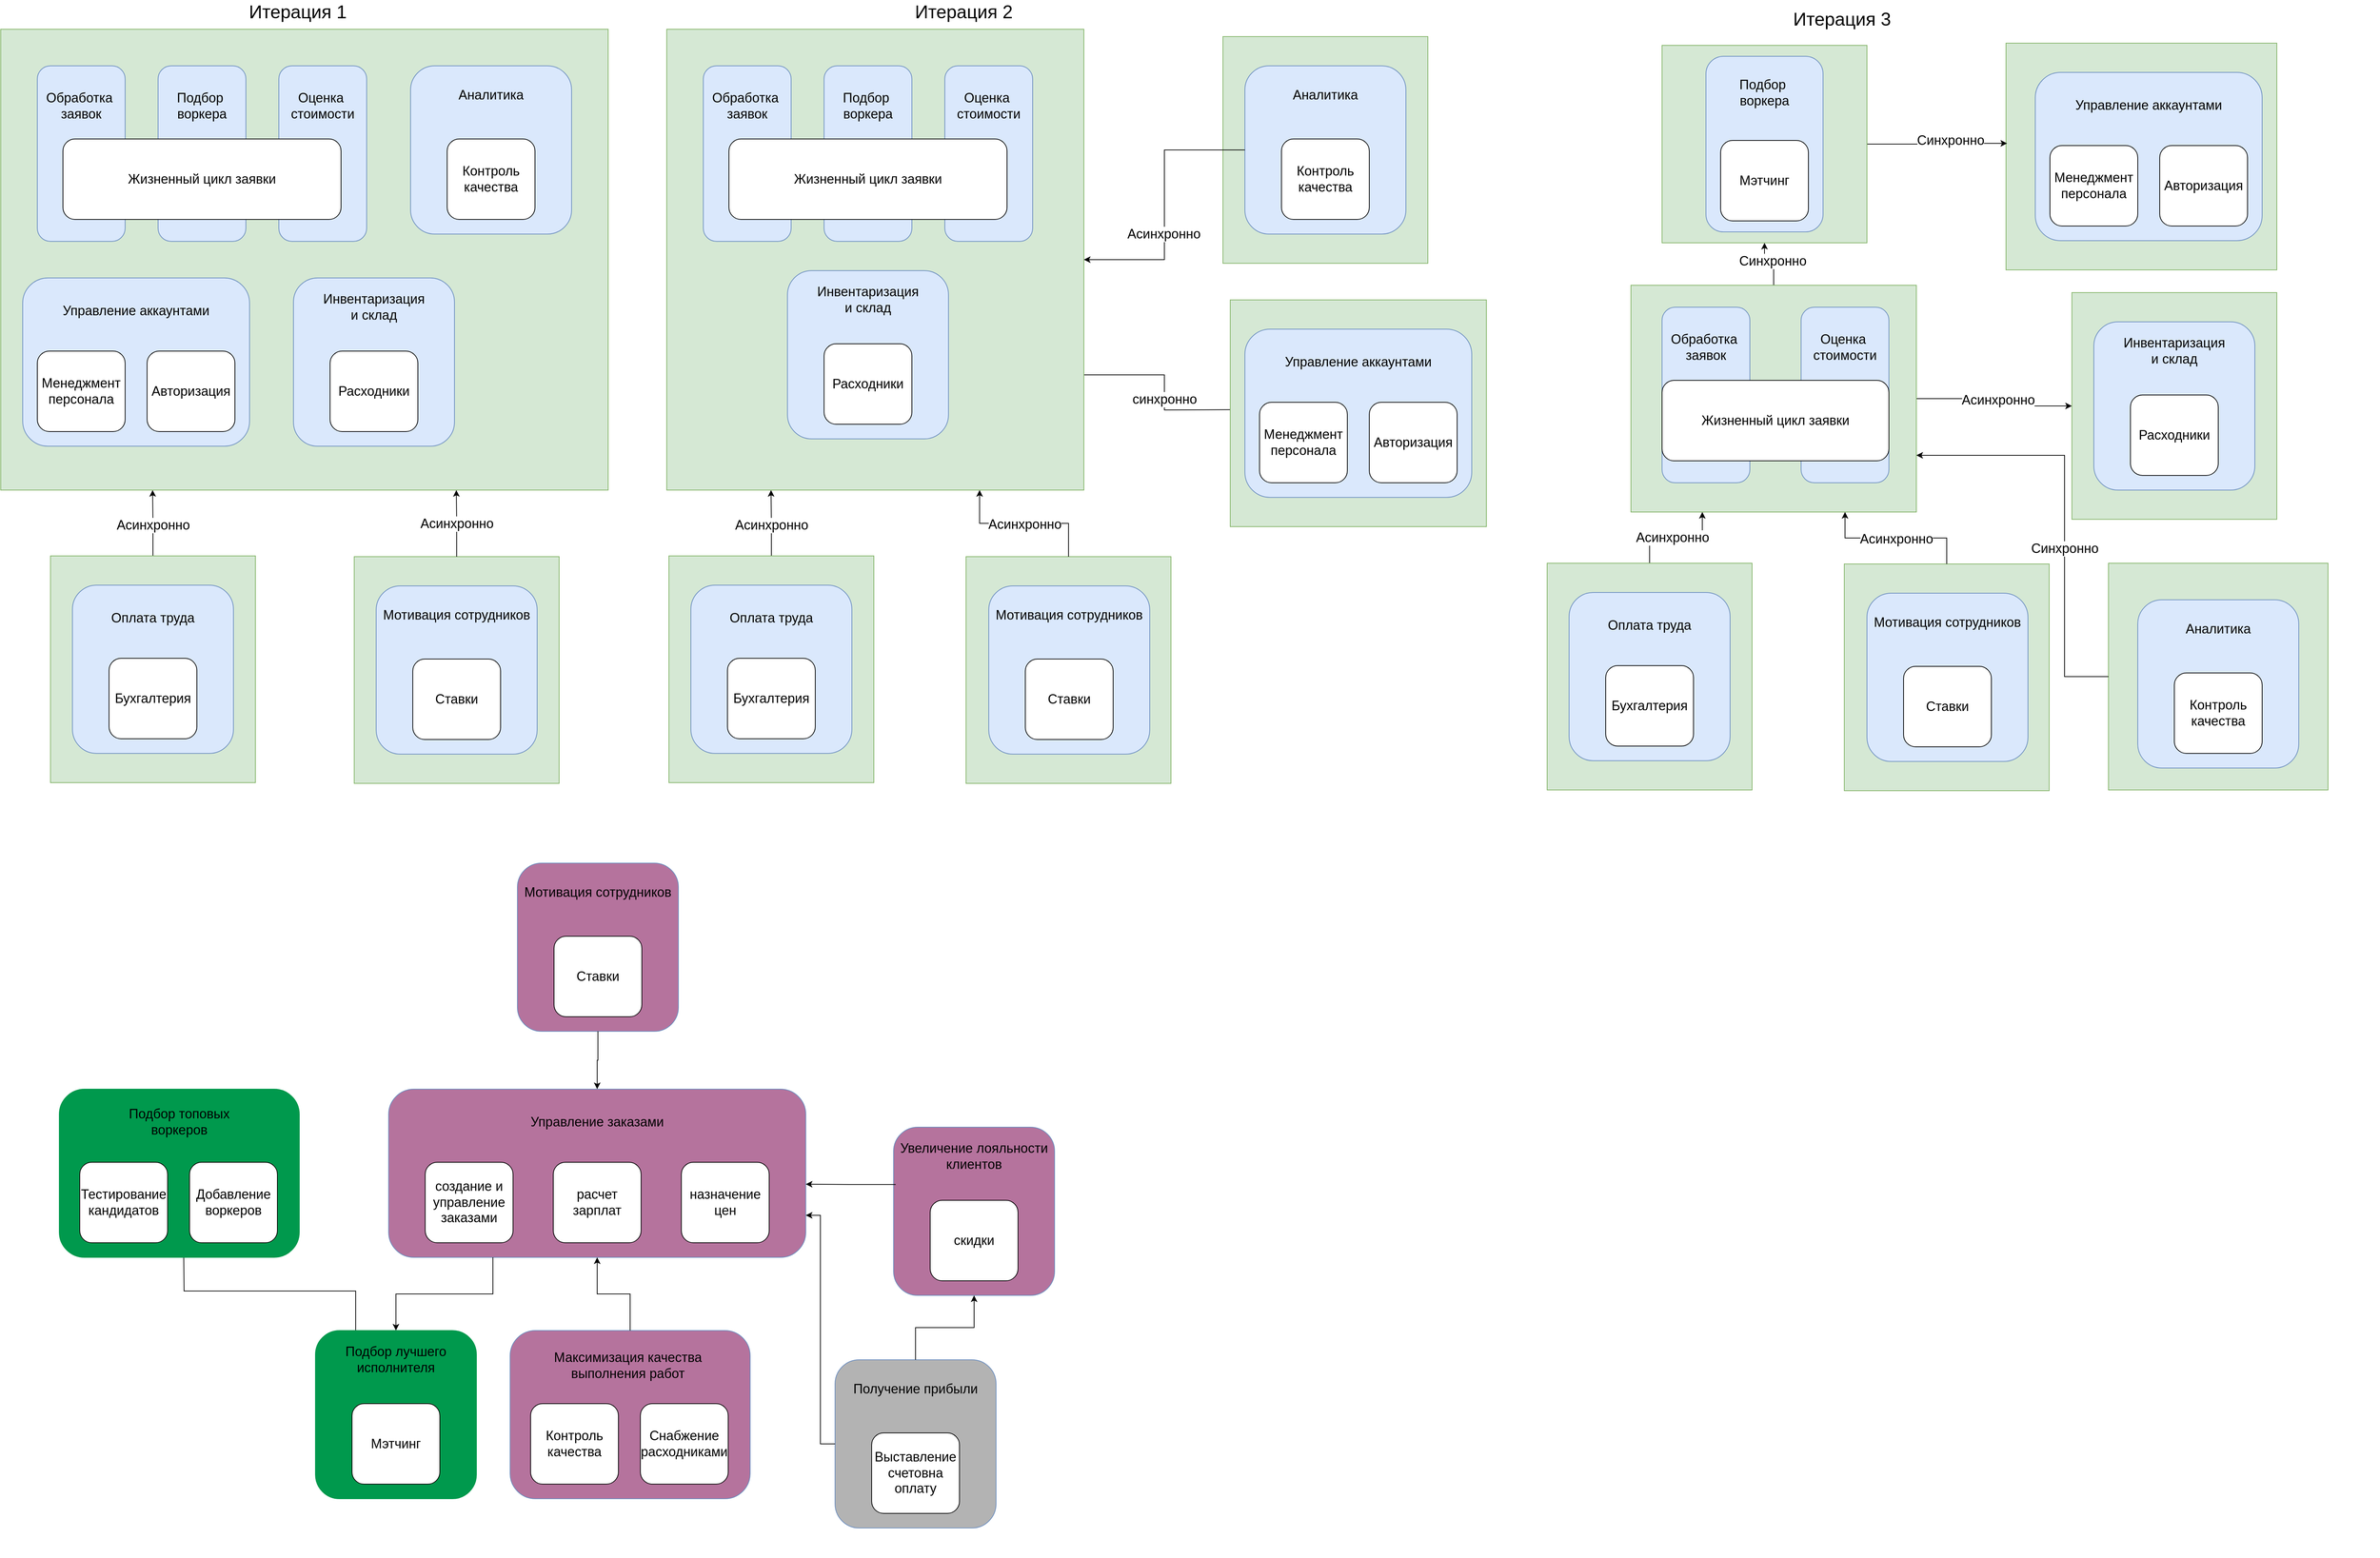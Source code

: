 <mxfile version="26.0.8">
  <diagram name="Page-1" id="x-shzUI2IuOlVetlsXgw">
    <mxGraphModel dx="2822" dy="1506" grid="1" gridSize="10" guides="1" tooltips="1" connect="1" arrows="1" fold="1" page="1" pageScale="1" pageWidth="850" pageHeight="1100" math="0" shadow="0">
      <root>
        <mxCell id="0" />
        <mxCell id="1" parent="0" />
        <mxCell id="kn3HW8DWErgAXLe95bQE-151" style="edgeStyle=orthogonalEdgeStyle;rounded=0;orthogonalLoop=1;jettySize=auto;html=1;" parent="1" source="kn3HW8DWErgAXLe95bQE-148" target="kn3HW8DWErgAXLe95bQE-147" edge="1">
          <mxGeometry relative="1" as="geometry" />
        </mxCell>
        <mxCell id="kn3HW8DWErgAXLe95bQE-152" value="&lt;span style=&quot;font-size: 18px;&quot;&gt;Синхронно&lt;/span&gt;" style="edgeLabel;html=1;align=center;verticalAlign=middle;resizable=0;points=[];" parent="kn3HW8DWErgAXLe95bQE-151" vertex="1" connectable="0">
          <mxGeometry x="-0.118" y="-4" relative="1" as="geometry">
            <mxPoint as="offset" />
          </mxGeometry>
        </mxCell>
        <mxCell id="kn3HW8DWErgAXLe95bQE-155" style="edgeStyle=orthogonalEdgeStyle;rounded=0;orthogonalLoop=1;jettySize=auto;html=1;exitX=1;exitY=0.5;exitDx=0;exitDy=0;entryX=0;entryY=0.5;entryDx=0;entryDy=0;" parent="1" source="kn3HW8DWErgAXLe95bQE-148" target="kn3HW8DWErgAXLe95bQE-135" edge="1">
          <mxGeometry relative="1" as="geometry" />
        </mxCell>
        <mxCell id="kn3HW8DWErgAXLe95bQE-156" value="&lt;span style=&quot;font-size: 18px;&quot;&gt;Асинхронно&lt;/span&gt;" style="edgeLabel;html=1;align=center;verticalAlign=middle;resizable=0;points=[];" parent="kn3HW8DWErgAXLe95bQE-155" vertex="1" connectable="0">
          <mxGeometry x="-0.043" y="5" relative="1" as="geometry">
            <mxPoint y="1" as="offset" />
          </mxGeometry>
        </mxCell>
        <mxCell id="kn3HW8DWErgAXLe95bQE-148" value="" style="rounded=0;whiteSpace=wrap;html=1;fillColor=#d5e8d4;strokeColor=#82b366;" parent="1" vertex="1">
          <mxGeometry x="2227.5" y="390" width="390" height="310" as="geometry" />
        </mxCell>
        <mxCell id="kn3HW8DWErgAXLe95bQE-124" value="" style="group" parent="1" vertex="1" connectable="0">
          <mxGeometry x="2220" y="420" width="465" height="290" as="geometry" />
        </mxCell>
        <mxCell id="kn3HW8DWErgAXLe95bQE-125" value="" style="rounded=1;whiteSpace=wrap;html=1;fillColor=#dae8fc;strokeColor=#6c8ebf;" parent="kn3HW8DWErgAXLe95bQE-124" vertex="1">
          <mxGeometry x="50" width="120" height="240" as="geometry" />
        </mxCell>
        <mxCell id="kn3HW8DWErgAXLe95bQE-126" value="Обработка&amp;nbsp;&lt;div&gt;заявок&lt;/div&gt;" style="text;html=1;align=center;verticalAlign=middle;whiteSpace=wrap;rounded=0;fontSize=18;" parent="kn3HW8DWErgAXLe95bQE-124" vertex="1">
          <mxGeometry y="40" width="220" height="30" as="geometry" />
        </mxCell>
        <mxCell id="kn3HW8DWErgAXLe95bQE-100" value="" style="group" parent="kn3HW8DWErgAXLe95bQE-124" vertex="1" connectable="0">
          <mxGeometry x="190" width="220" height="240" as="geometry" />
        </mxCell>
        <mxCell id="kn3HW8DWErgAXLe95bQE-101" value="" style="rounded=1;whiteSpace=wrap;html=1;fillColor=#dae8fc;strokeColor=#6c8ebf;" parent="kn3HW8DWErgAXLe95bQE-100" vertex="1">
          <mxGeometry x="50" width="120" height="240" as="geometry" />
        </mxCell>
        <mxCell id="kn3HW8DWErgAXLe95bQE-102" value="Оценка&amp;nbsp;&lt;div&gt;стоимости&lt;/div&gt;" style="text;html=1;align=center;verticalAlign=middle;whiteSpace=wrap;rounded=0;fontSize=18;" parent="kn3HW8DWErgAXLe95bQE-100" vertex="1">
          <mxGeometry y="40" width="220" height="30" as="geometry" />
        </mxCell>
        <mxCell id="kn3HW8DWErgAXLe95bQE-127" value="&lt;font style=&quot;font-size: 18px;&quot;&gt;Жизненный цикл заявки&lt;/font&gt;" style="rounded=1;whiteSpace=wrap;html=1;" parent="kn3HW8DWErgAXLe95bQE-124" vertex="1">
          <mxGeometry x="50" y="100" width="310" height="110" as="geometry" />
        </mxCell>
        <mxCell id="kn3HW8DWErgAXLe95bQE-135" value="" style="rounded=0;whiteSpace=wrap;html=1;fillColor=#d5e8d4;strokeColor=#82b366;" parent="1" vertex="1">
          <mxGeometry x="2830" y="400" width="280" height="310" as="geometry" />
        </mxCell>
        <mxCell id="kn3HW8DWErgAXLe95bQE-42" style="edgeStyle=orthogonalEdgeStyle;rounded=0;orthogonalLoop=1;jettySize=auto;html=1;entryX=0.25;entryY=1;entryDx=0;entryDy=0;" parent="1" source="kn3HW8DWErgAXLe95bQE-39" target="kn3HW8DWErgAXLe95bQE-38" edge="1">
          <mxGeometry relative="1" as="geometry" />
        </mxCell>
        <mxCell id="kn3HW8DWErgAXLe95bQE-45" value="&lt;span style=&quot;font-size: 18px;&quot;&gt;Асинхронно&lt;/span&gt;" style="edgeLabel;html=1;align=center;verticalAlign=middle;resizable=0;points=[];" parent="kn3HW8DWErgAXLe95bQE-42" vertex="1" connectable="0">
          <mxGeometry x="-0.07" relative="1" as="geometry">
            <mxPoint as="offset" />
          </mxGeometry>
        </mxCell>
        <mxCell id="kn3HW8DWErgAXLe95bQE-39" value="" style="rounded=0;whiteSpace=wrap;html=1;fillColor=#d5e8d4;strokeColor=#82b366;" parent="1" vertex="1">
          <mxGeometry x="68" y="760" width="280" height="310" as="geometry" />
        </mxCell>
        <mxCell id="kn3HW8DWErgAXLe95bQE-38" value="" style="rounded=0;whiteSpace=wrap;html=1;fillColor=#d5e8d4;strokeColor=#82b366;" parent="1" vertex="1">
          <mxGeometry y="40" width="830" height="630" as="geometry" />
        </mxCell>
        <mxCell id="kn3HW8DWErgAXLe95bQE-31" value="" style="group" parent="1" vertex="1" connectable="0">
          <mxGeometry x="165" y="90" width="315" height="240" as="geometry" />
        </mxCell>
        <mxCell id="kn3HW8DWErgAXLe95bQE-32" value="" style="rounded=1;whiteSpace=wrap;html=1;fillColor=#dae8fc;strokeColor=#6c8ebf;" parent="kn3HW8DWErgAXLe95bQE-31" vertex="1">
          <mxGeometry x="50" width="120" height="240" as="geometry" />
        </mxCell>
        <mxCell id="kn3HW8DWErgAXLe95bQE-33" value="Подбор&amp;nbsp;&lt;div&gt;воркера&lt;/div&gt;" style="text;html=1;align=center;verticalAlign=middle;whiteSpace=wrap;rounded=0;fontSize=18;" parent="kn3HW8DWErgAXLe95bQE-31" vertex="1">
          <mxGeometry y="40" width="220" height="30" as="geometry" />
        </mxCell>
        <mxCell id="kn3HW8DWErgAXLe95bQE-34" value="" style="group" parent="1" vertex="1" connectable="0">
          <mxGeometry x="330" y="90" width="220" height="240" as="geometry" />
        </mxCell>
        <mxCell id="kn3HW8DWErgAXLe95bQE-35" value="" style="rounded=1;whiteSpace=wrap;html=1;fillColor=#dae8fc;strokeColor=#6c8ebf;" parent="kn3HW8DWErgAXLe95bQE-34" vertex="1">
          <mxGeometry x="50" width="120" height="240" as="geometry" />
        </mxCell>
        <mxCell id="kn3HW8DWErgAXLe95bQE-36" value="Оценка&amp;nbsp;&lt;div&gt;стоимости&lt;/div&gt;" style="text;html=1;align=center;verticalAlign=middle;whiteSpace=wrap;rounded=0;fontSize=18;" parent="kn3HW8DWErgAXLe95bQE-34" vertex="1">
          <mxGeometry y="40" width="220" height="30" as="geometry" />
        </mxCell>
        <mxCell id="kn3HW8DWErgAXLe95bQE-23" value="" style="rounded=1;whiteSpace=wrap;html=1;fillColor=#dae8fc;strokeColor=#6c8ebf;" parent="1" vertex="1">
          <mxGeometry x="400" y="380" width="220" height="230" as="geometry" />
        </mxCell>
        <mxCell id="kn3HW8DWErgAXLe95bQE-24" value="" style="group" parent="1" vertex="1" connectable="0">
          <mxGeometry x="560" y="90" width="220" height="230" as="geometry" />
        </mxCell>
        <mxCell id="kn3HW8DWErgAXLe95bQE-19" value="" style="rounded=1;whiteSpace=wrap;html=1;fillColor=#dae8fc;strokeColor=#6c8ebf;" parent="kn3HW8DWErgAXLe95bQE-24" vertex="1">
          <mxGeometry width="220" height="230" as="geometry" />
        </mxCell>
        <mxCell id="kn3HW8DWErgAXLe95bQE-3" value="&lt;font style=&quot;font-size: 18px;&quot;&gt;Контроль качества&lt;/font&gt;" style="rounded=1;whiteSpace=wrap;html=1;" parent="kn3HW8DWErgAXLe95bQE-24" vertex="1">
          <mxGeometry x="50" y="100" width="120" height="110" as="geometry" />
        </mxCell>
        <mxCell id="kn3HW8DWErgAXLe95bQE-20" value="Аналитика" style="text;html=1;align=center;verticalAlign=middle;whiteSpace=wrap;rounded=0;fontSize=18;" parent="kn3HW8DWErgAXLe95bQE-24" vertex="1">
          <mxGeometry y="25" width="220" height="30" as="geometry" />
        </mxCell>
        <mxCell id="kn3HW8DWErgAXLe95bQE-25" value="" style="group" parent="1" vertex="1" connectable="0">
          <mxGeometry x="513" y="801" width="250" height="270" as="geometry" />
        </mxCell>
        <mxCell id="kn3HW8DWErgAXLe95bQE-40" value="" style="rounded=0;whiteSpace=wrap;html=1;fillColor=#d5e8d4;strokeColor=#82b366;" parent="kn3HW8DWErgAXLe95bQE-25" vertex="1">
          <mxGeometry x="-30" y="-40" width="280" height="310" as="geometry" />
        </mxCell>
        <mxCell id="kn3HW8DWErgAXLe95bQE-12" value="" style="rounded=1;whiteSpace=wrap;html=1;fillColor=#dae8fc;strokeColor=#6c8ebf;" parent="kn3HW8DWErgAXLe95bQE-25" vertex="1">
          <mxGeometry width="220" height="230" as="geometry" />
        </mxCell>
        <mxCell id="kn3HW8DWErgAXLe95bQE-6" value="&lt;span style=&quot;font-size: 18px;&quot;&gt;Ставки&lt;/span&gt;" style="rounded=1;whiteSpace=wrap;html=1;" parent="kn3HW8DWErgAXLe95bQE-25" vertex="1">
          <mxGeometry x="50" y="100" width="120" height="110" as="geometry" />
        </mxCell>
        <mxCell id="kn3HW8DWErgAXLe95bQE-21" value="Мотивация сотрудников" style="text;html=1;align=center;verticalAlign=middle;whiteSpace=wrap;rounded=0;fontSize=18;" parent="kn3HW8DWErgAXLe95bQE-25" vertex="1">
          <mxGeometry y="25" width="220" height="30" as="geometry" />
        </mxCell>
        <mxCell id="kn3HW8DWErgAXLe95bQE-26" value="&lt;span style=&quot;font-size: 18px;&quot;&gt;Расходники&lt;/span&gt;" style="rounded=1;whiteSpace=wrap;html=1;" parent="1" vertex="1">
          <mxGeometry x="450" y="480" width="120" height="110" as="geometry" />
        </mxCell>
        <mxCell id="kn3HW8DWErgAXLe95bQE-27" value="Инвентаризация&lt;div&gt;и склад&lt;/div&gt;" style="text;html=1;align=center;verticalAlign=middle;whiteSpace=wrap;rounded=0;fontSize=18;" parent="1" vertex="1">
          <mxGeometry x="400" y="405" width="220" height="30" as="geometry" />
        </mxCell>
        <mxCell id="kn3HW8DWErgAXLe95bQE-28" value="" style="group" parent="1" vertex="1" connectable="0">
          <mxGeometry x="30" y="380" width="310" height="230" as="geometry" />
        </mxCell>
        <mxCell id="kn3HW8DWErgAXLe95bQE-13" value="" style="rounded=1;whiteSpace=wrap;html=1;fillColor=#dae8fc;strokeColor=#6c8ebf;" parent="kn3HW8DWErgAXLe95bQE-28" vertex="1">
          <mxGeometry width="310" height="230" as="geometry" />
        </mxCell>
        <mxCell id="kn3HW8DWErgAXLe95bQE-14" value="&lt;span style=&quot;font-size: 18px;&quot;&gt;Авторизация&lt;/span&gt;" style="rounded=1;whiteSpace=wrap;html=1;" parent="kn3HW8DWErgAXLe95bQE-28" vertex="1">
          <mxGeometry x="170" y="100" width="120" height="110" as="geometry" />
        </mxCell>
        <mxCell id="kn3HW8DWErgAXLe95bQE-15" value="&lt;font style=&quot;font-size: 18px;&quot;&gt;Менеджмент персонала&lt;/font&gt;" style="rounded=1;whiteSpace=wrap;html=1;" parent="kn3HW8DWErgAXLe95bQE-28" vertex="1">
          <mxGeometry x="20" y="100" width="120" height="110" as="geometry" />
        </mxCell>
        <mxCell id="kn3HW8DWErgAXLe95bQE-16" value="Управление аккаунтами" style="text;html=1;align=center;verticalAlign=middle;whiteSpace=wrap;rounded=0;fontSize=18;" parent="kn3HW8DWErgAXLe95bQE-28" vertex="1">
          <mxGeometry x="40" y="30" width="230" height="30" as="geometry" />
        </mxCell>
        <mxCell id="kn3HW8DWErgAXLe95bQE-29" value="" style="group" parent="1" vertex="1" connectable="0">
          <mxGeometry x="98" y="800" width="220" height="230" as="geometry" />
        </mxCell>
        <mxCell id="kn3HW8DWErgAXLe95bQE-17" value="" style="rounded=1;whiteSpace=wrap;html=1;fillColor=#dae8fc;strokeColor=#6c8ebf;" parent="kn3HW8DWErgAXLe95bQE-29" vertex="1">
          <mxGeometry width="220" height="230" as="geometry" />
        </mxCell>
        <mxCell id="kn3HW8DWErgAXLe95bQE-5" value="&lt;span style=&quot;font-size: 18px;&quot;&gt;Бухгалтерия&lt;/span&gt;" style="rounded=1;whiteSpace=wrap;html=1;" parent="kn3HW8DWErgAXLe95bQE-29" vertex="1">
          <mxGeometry x="50" y="100" width="120" height="110" as="geometry" />
        </mxCell>
        <mxCell id="kn3HW8DWErgAXLe95bQE-18" value="Оплата труда" style="text;html=1;align=center;verticalAlign=middle;whiteSpace=wrap;rounded=0;fontSize=18;" parent="kn3HW8DWErgAXLe95bQE-29" vertex="1">
          <mxGeometry y="30" width="220" height="30" as="geometry" />
        </mxCell>
        <mxCell id="kn3HW8DWErgAXLe95bQE-30" value="" style="group" parent="1" vertex="1" connectable="0">
          <mxGeometry y="90" width="465" height="240" as="geometry" />
        </mxCell>
        <mxCell id="kn3HW8DWErgAXLe95bQE-10" value="" style="rounded=1;whiteSpace=wrap;html=1;fillColor=#dae8fc;strokeColor=#6c8ebf;" parent="kn3HW8DWErgAXLe95bQE-30" vertex="1">
          <mxGeometry x="50" width="120" height="240" as="geometry" />
        </mxCell>
        <mxCell id="kn3HW8DWErgAXLe95bQE-22" value="Обработка&amp;nbsp;&lt;div&gt;заявок&lt;/div&gt;" style="text;html=1;align=center;verticalAlign=middle;whiteSpace=wrap;rounded=0;fontSize=18;" parent="kn3HW8DWErgAXLe95bQE-30" vertex="1">
          <mxGeometry y="40" width="220" height="30" as="geometry" />
        </mxCell>
        <mxCell id="kn3HW8DWErgAXLe95bQE-1" value="&lt;font style=&quot;font-size: 18px;&quot;&gt;Жизненный цикл заявки&lt;/font&gt;" style="rounded=1;whiteSpace=wrap;html=1;" parent="kn3HW8DWErgAXLe95bQE-30" vertex="1">
          <mxGeometry x="85" y="100" width="380" height="110" as="geometry" />
        </mxCell>
        <mxCell id="kn3HW8DWErgAXLe95bQE-43" style="edgeStyle=orthogonalEdgeStyle;rounded=0;orthogonalLoop=1;jettySize=auto;html=1;exitX=0.5;exitY=0;exitDx=0;exitDy=0;entryX=0.75;entryY=1;entryDx=0;entryDy=0;" parent="1" source="kn3HW8DWErgAXLe95bQE-40" target="kn3HW8DWErgAXLe95bQE-38" edge="1">
          <mxGeometry relative="1" as="geometry" />
        </mxCell>
        <mxCell id="kn3HW8DWErgAXLe95bQE-44" value="&lt;font style=&quot;font-size: 18px;&quot;&gt;Асинхронно&lt;/font&gt;" style="edgeLabel;html=1;align=center;verticalAlign=middle;resizable=0;points=[];" parent="kn3HW8DWErgAXLe95bQE-43" vertex="1" connectable="0">
          <mxGeometry x="0.005" y="1" relative="1" as="geometry">
            <mxPoint x="1" as="offset" />
          </mxGeometry>
        </mxCell>
        <mxCell id="kn3HW8DWErgAXLe95bQE-47" value="&lt;font style=&quot;font-size: 25px;&quot;&gt;Итерация 1&lt;/font&gt;" style="text;html=1;align=center;verticalAlign=middle;whiteSpace=wrap;rounded=0;" parent="1" vertex="1">
          <mxGeometry x="310" width="192" height="30" as="geometry" />
        </mxCell>
        <mxCell id="kn3HW8DWErgAXLe95bQE-48" style="edgeStyle=orthogonalEdgeStyle;rounded=0;orthogonalLoop=1;jettySize=auto;html=1;entryX=0.25;entryY=1;entryDx=0;entryDy=0;" parent="1" source="kn3HW8DWErgAXLe95bQE-50" target="kn3HW8DWErgAXLe95bQE-51" edge="1">
          <mxGeometry relative="1" as="geometry" />
        </mxCell>
        <mxCell id="kn3HW8DWErgAXLe95bQE-49" value="&lt;span style=&quot;font-size: 18px;&quot;&gt;Асинхронно&lt;/span&gt;" style="edgeLabel;html=1;align=center;verticalAlign=middle;resizable=0;points=[];" parent="kn3HW8DWErgAXLe95bQE-48" vertex="1" connectable="0">
          <mxGeometry x="-0.07" relative="1" as="geometry">
            <mxPoint as="offset" />
          </mxGeometry>
        </mxCell>
        <mxCell id="kn3HW8DWErgAXLe95bQE-50" value="" style="rounded=0;whiteSpace=wrap;html=1;fillColor=#d5e8d4;strokeColor=#82b366;" parent="1" vertex="1">
          <mxGeometry x="913" y="760" width="280" height="310" as="geometry" />
        </mxCell>
        <mxCell id="kn3HW8DWErgAXLe95bQE-87" style="edgeStyle=orthogonalEdgeStyle;rounded=0;orthogonalLoop=1;jettySize=auto;html=1;exitX=1;exitY=0.75;exitDx=0;exitDy=0;" parent="1" source="kn3HW8DWErgAXLe95bQE-51" edge="1">
          <mxGeometry relative="1" as="geometry">
            <mxPoint x="1700" y="560" as="targetPoint" />
          </mxGeometry>
        </mxCell>
        <mxCell id="kn3HW8DWErgAXLe95bQE-88" value="&lt;font style=&quot;font-size: 18px;&quot;&gt;синхронно&lt;/font&gt;" style="edgeLabel;html=1;align=center;verticalAlign=middle;resizable=0;points=[];" parent="kn3HW8DWErgAXLe95bQE-87" vertex="1" connectable="0">
          <mxGeometry x="0.071" relative="1" as="geometry">
            <mxPoint as="offset" />
          </mxGeometry>
        </mxCell>
        <mxCell id="kn3HW8DWErgAXLe95bQE-51" value="" style="rounded=0;whiteSpace=wrap;html=1;fillColor=#d5e8d4;strokeColor=#82b366;" parent="1" vertex="1">
          <mxGeometry x="910" y="40" width="570" height="630" as="geometry" />
        </mxCell>
        <mxCell id="kn3HW8DWErgAXLe95bQE-52" value="" style="group" parent="1" vertex="1" connectable="0">
          <mxGeometry x="1075" y="90" width="315" height="240" as="geometry" />
        </mxCell>
        <mxCell id="kn3HW8DWErgAXLe95bQE-53" value="" style="rounded=1;whiteSpace=wrap;html=1;fillColor=#dae8fc;strokeColor=#6c8ebf;" parent="kn3HW8DWErgAXLe95bQE-52" vertex="1">
          <mxGeometry x="50" width="120" height="240" as="geometry" />
        </mxCell>
        <mxCell id="kn3HW8DWErgAXLe95bQE-54" value="Подбор&amp;nbsp;&lt;div&gt;воркера&lt;/div&gt;" style="text;html=1;align=center;verticalAlign=middle;whiteSpace=wrap;rounded=0;fontSize=18;" parent="kn3HW8DWErgAXLe95bQE-52" vertex="1">
          <mxGeometry y="40" width="220" height="30" as="geometry" />
        </mxCell>
        <mxCell id="kn3HW8DWErgAXLe95bQE-55" value="" style="group" parent="1" vertex="1" connectable="0">
          <mxGeometry x="1240" y="90" width="220" height="240" as="geometry" />
        </mxCell>
        <mxCell id="kn3HW8DWErgAXLe95bQE-56" value="" style="rounded=1;whiteSpace=wrap;html=1;fillColor=#dae8fc;strokeColor=#6c8ebf;" parent="kn3HW8DWErgAXLe95bQE-55" vertex="1">
          <mxGeometry x="50" width="120" height="240" as="geometry" />
        </mxCell>
        <mxCell id="kn3HW8DWErgAXLe95bQE-57" value="Оценка&amp;nbsp;&lt;div&gt;стоимости&lt;/div&gt;" style="text;html=1;align=center;verticalAlign=middle;whiteSpace=wrap;rounded=0;fontSize=18;" parent="kn3HW8DWErgAXLe95bQE-55" vertex="1">
          <mxGeometry y="40" width="220" height="30" as="geometry" />
        </mxCell>
        <mxCell id="kn3HW8DWErgAXLe95bQE-58" value="" style="rounded=1;whiteSpace=wrap;html=1;fillColor=#dae8fc;strokeColor=#6c8ebf;" parent="1" vertex="1">
          <mxGeometry x="1075" y="370" width="220" height="230" as="geometry" />
        </mxCell>
        <mxCell id="kn3HW8DWErgAXLe95bQE-59" value="" style="group" parent="1" vertex="1" connectable="0">
          <mxGeometry x="1700" y="90" width="250" height="270" as="geometry" />
        </mxCell>
        <mxCell id="kn3HW8DWErgAXLe95bQE-133" value="" style="rounded=0;whiteSpace=wrap;html=1;fillColor=#d5e8d4;strokeColor=#82b366;" parent="kn3HW8DWErgAXLe95bQE-59" vertex="1">
          <mxGeometry x="-30" y="-40" width="280" height="310" as="geometry" />
        </mxCell>
        <mxCell id="kn3HW8DWErgAXLe95bQE-60" value="" style="rounded=1;whiteSpace=wrap;html=1;fillColor=#dae8fc;strokeColor=#6c8ebf;" parent="kn3HW8DWErgAXLe95bQE-59" vertex="1">
          <mxGeometry width="220" height="230" as="geometry" />
        </mxCell>
        <mxCell id="kn3HW8DWErgAXLe95bQE-61" value="&lt;font style=&quot;font-size: 18px;&quot;&gt;Контроль качества&lt;/font&gt;" style="rounded=1;whiteSpace=wrap;html=1;" parent="kn3HW8DWErgAXLe95bQE-59" vertex="1">
          <mxGeometry x="50" y="100" width="120" height="110" as="geometry" />
        </mxCell>
        <mxCell id="kn3HW8DWErgAXLe95bQE-62" value="Аналитика" style="text;html=1;align=center;verticalAlign=middle;whiteSpace=wrap;rounded=0;fontSize=18;" parent="kn3HW8DWErgAXLe95bQE-59" vertex="1">
          <mxGeometry y="25" width="220" height="30" as="geometry" />
        </mxCell>
        <mxCell id="kn3HW8DWErgAXLe95bQE-63" value="" style="group" parent="1" vertex="1" connectable="0">
          <mxGeometry x="1350" y="801" width="250" height="270" as="geometry" />
        </mxCell>
        <mxCell id="kn3HW8DWErgAXLe95bQE-64" value="" style="rounded=0;whiteSpace=wrap;html=1;fillColor=#d5e8d4;strokeColor=#82b366;" parent="kn3HW8DWErgAXLe95bQE-63" vertex="1">
          <mxGeometry x="-31" y="-40" width="280" height="310" as="geometry" />
        </mxCell>
        <mxCell id="kn3HW8DWErgAXLe95bQE-65" value="" style="rounded=1;whiteSpace=wrap;html=1;fillColor=#dae8fc;strokeColor=#6c8ebf;" parent="kn3HW8DWErgAXLe95bQE-63" vertex="1">
          <mxGeometry width="220" height="230" as="geometry" />
        </mxCell>
        <mxCell id="kn3HW8DWErgAXLe95bQE-66" value="&lt;span style=&quot;font-size: 18px;&quot;&gt;Ставки&lt;/span&gt;" style="rounded=1;whiteSpace=wrap;html=1;" parent="kn3HW8DWErgAXLe95bQE-63" vertex="1">
          <mxGeometry x="50" y="100" width="120" height="110" as="geometry" />
        </mxCell>
        <mxCell id="kn3HW8DWErgAXLe95bQE-67" value="Мотивация сотрудников" style="text;html=1;align=center;verticalAlign=middle;whiteSpace=wrap;rounded=0;fontSize=18;" parent="kn3HW8DWErgAXLe95bQE-63" vertex="1">
          <mxGeometry y="25" width="220" height="30" as="geometry" />
        </mxCell>
        <mxCell id="kn3HW8DWErgAXLe95bQE-68" value="&lt;span style=&quot;font-size: 18px;&quot;&gt;Расходники&lt;/span&gt;" style="rounded=1;whiteSpace=wrap;html=1;" parent="1" vertex="1">
          <mxGeometry x="1125" y="470" width="120" height="110" as="geometry" />
        </mxCell>
        <mxCell id="kn3HW8DWErgAXLe95bQE-69" value="Инвентаризация&lt;div&gt;и склад&lt;/div&gt;" style="text;html=1;align=center;verticalAlign=middle;whiteSpace=wrap;rounded=0;fontSize=18;" parent="1" vertex="1">
          <mxGeometry x="1075" y="395" width="220" height="30" as="geometry" />
        </mxCell>
        <mxCell id="kn3HW8DWErgAXLe95bQE-70" value="" style="group" parent="1" vertex="1" connectable="0">
          <mxGeometry x="1700" y="450" width="330" height="270" as="geometry" />
        </mxCell>
        <mxCell id="kn3HW8DWErgAXLe95bQE-134" value="" style="rounded=0;whiteSpace=wrap;html=1;fillColor=#d5e8d4;strokeColor=#82b366;" parent="kn3HW8DWErgAXLe95bQE-70" vertex="1">
          <mxGeometry x="-20" y="-40" width="350" height="310" as="geometry" />
        </mxCell>
        <mxCell id="kn3HW8DWErgAXLe95bQE-71" value="" style="rounded=1;whiteSpace=wrap;html=1;fillColor=#dae8fc;strokeColor=#6c8ebf;" parent="kn3HW8DWErgAXLe95bQE-70" vertex="1">
          <mxGeometry width="310" height="230" as="geometry" />
        </mxCell>
        <mxCell id="kn3HW8DWErgAXLe95bQE-72" value="&lt;span style=&quot;font-size: 18px;&quot;&gt;Авторизация&lt;/span&gt;" style="rounded=1;whiteSpace=wrap;html=1;" parent="kn3HW8DWErgAXLe95bQE-70" vertex="1">
          <mxGeometry x="170" y="100" width="120" height="110" as="geometry" />
        </mxCell>
        <mxCell id="kn3HW8DWErgAXLe95bQE-73" value="&lt;font style=&quot;font-size: 18px;&quot;&gt;Менеджмент персонала&lt;/font&gt;" style="rounded=1;whiteSpace=wrap;html=1;" parent="kn3HW8DWErgAXLe95bQE-70" vertex="1">
          <mxGeometry x="20" y="100" width="120" height="110" as="geometry" />
        </mxCell>
        <mxCell id="kn3HW8DWErgAXLe95bQE-74" value="Управление аккаунтами" style="text;html=1;align=center;verticalAlign=middle;whiteSpace=wrap;rounded=0;fontSize=18;" parent="kn3HW8DWErgAXLe95bQE-70" vertex="1">
          <mxGeometry x="40" y="30" width="230" height="30" as="geometry" />
        </mxCell>
        <mxCell id="kn3HW8DWErgAXLe95bQE-75" value="" style="group" parent="1" vertex="1" connectable="0">
          <mxGeometry x="943" y="800" width="220" height="230" as="geometry" />
        </mxCell>
        <mxCell id="kn3HW8DWErgAXLe95bQE-76" value="" style="rounded=1;whiteSpace=wrap;html=1;fillColor=#dae8fc;strokeColor=#6c8ebf;" parent="kn3HW8DWErgAXLe95bQE-75" vertex="1">
          <mxGeometry width="220" height="230" as="geometry" />
        </mxCell>
        <mxCell id="kn3HW8DWErgAXLe95bQE-77" value="&lt;span style=&quot;font-size: 18px;&quot;&gt;Бухгалтерия&lt;/span&gt;" style="rounded=1;whiteSpace=wrap;html=1;" parent="kn3HW8DWErgAXLe95bQE-75" vertex="1">
          <mxGeometry x="50" y="100" width="120" height="110" as="geometry" />
        </mxCell>
        <mxCell id="kn3HW8DWErgAXLe95bQE-78" value="Оплата труда" style="text;html=1;align=center;verticalAlign=middle;whiteSpace=wrap;rounded=0;fontSize=18;" parent="kn3HW8DWErgAXLe95bQE-75" vertex="1">
          <mxGeometry y="30" width="220" height="30" as="geometry" />
        </mxCell>
        <mxCell id="kn3HW8DWErgAXLe95bQE-79" value="" style="group" parent="1" vertex="1" connectable="0">
          <mxGeometry x="910" y="90" width="465" height="240" as="geometry" />
        </mxCell>
        <mxCell id="kn3HW8DWErgAXLe95bQE-80" value="" style="rounded=1;whiteSpace=wrap;html=1;fillColor=#dae8fc;strokeColor=#6c8ebf;" parent="kn3HW8DWErgAXLe95bQE-79" vertex="1">
          <mxGeometry x="50" width="120" height="240" as="geometry" />
        </mxCell>
        <mxCell id="kn3HW8DWErgAXLe95bQE-81" value="Обработка&amp;nbsp;&lt;div&gt;заявок&lt;/div&gt;" style="text;html=1;align=center;verticalAlign=middle;whiteSpace=wrap;rounded=0;fontSize=18;" parent="kn3HW8DWErgAXLe95bQE-79" vertex="1">
          <mxGeometry y="40" width="220" height="30" as="geometry" />
        </mxCell>
        <mxCell id="kn3HW8DWErgAXLe95bQE-82" value="&lt;font style=&quot;font-size: 18px;&quot;&gt;Жизненный цикл заявки&lt;/font&gt;" style="rounded=1;whiteSpace=wrap;html=1;" parent="kn3HW8DWErgAXLe95bQE-79" vertex="1">
          <mxGeometry x="85" y="100" width="380" height="110" as="geometry" />
        </mxCell>
        <mxCell id="kn3HW8DWErgAXLe95bQE-83" style="edgeStyle=orthogonalEdgeStyle;rounded=0;orthogonalLoop=1;jettySize=auto;html=1;exitX=0.5;exitY=0;exitDx=0;exitDy=0;entryX=0.75;entryY=1;entryDx=0;entryDy=0;" parent="1" source="kn3HW8DWErgAXLe95bQE-64" target="kn3HW8DWErgAXLe95bQE-51" edge="1">
          <mxGeometry relative="1" as="geometry" />
        </mxCell>
        <mxCell id="kn3HW8DWErgAXLe95bQE-84" value="&lt;font style=&quot;font-size: 18px;&quot;&gt;Асинхронно&lt;/font&gt;" style="edgeLabel;html=1;align=center;verticalAlign=middle;resizable=0;points=[];" parent="kn3HW8DWErgAXLe95bQE-83" vertex="1" connectable="0">
          <mxGeometry x="0.005" y="1" relative="1" as="geometry">
            <mxPoint x="1" as="offset" />
          </mxGeometry>
        </mxCell>
        <mxCell id="kn3HW8DWErgAXLe95bQE-85" value="&lt;font style=&quot;font-size: 25px;&quot;&gt;Итерация 2&lt;/font&gt;" style="text;html=1;align=center;verticalAlign=middle;whiteSpace=wrap;rounded=0;" parent="1" vertex="1">
          <mxGeometry x="1220" width="192" height="30" as="geometry" />
        </mxCell>
        <mxCell id="kn3HW8DWErgAXLe95bQE-89" style="edgeStyle=orthogonalEdgeStyle;rounded=0;orthogonalLoop=1;jettySize=auto;html=1;" parent="1" source="kn3HW8DWErgAXLe95bQE-60" target="kn3HW8DWErgAXLe95bQE-51" edge="1">
          <mxGeometry relative="1" as="geometry" />
        </mxCell>
        <mxCell id="kn3HW8DWErgAXLe95bQE-90" value="&lt;font style=&quot;font-size: 18px;&quot;&gt;Асинхронно&lt;/font&gt;" style="edgeLabel;html=1;align=center;verticalAlign=middle;resizable=0;points=[];" parent="kn3HW8DWErgAXLe95bQE-89" vertex="1" connectable="0">
          <mxGeometry x="0.215" y="-1" relative="1" as="geometry">
            <mxPoint as="offset" />
          </mxGeometry>
        </mxCell>
        <mxCell id="kn3HW8DWErgAXLe95bQE-91" style="edgeStyle=orthogonalEdgeStyle;rounded=0;orthogonalLoop=1;jettySize=auto;html=1;entryX=0.25;entryY=1;entryDx=0;entryDy=0;" parent="1" source="kn3HW8DWErgAXLe95bQE-93" target="kn3HW8DWErgAXLe95bQE-148" edge="1">
          <mxGeometry relative="1" as="geometry">
            <mxPoint x="2252.5" y="680" as="targetPoint" />
          </mxGeometry>
        </mxCell>
        <mxCell id="kn3HW8DWErgAXLe95bQE-92" value="&lt;span style=&quot;font-size: 18px;&quot;&gt;Асинхронно&lt;/span&gt;" style="edgeLabel;html=1;align=center;verticalAlign=middle;resizable=0;points=[];" parent="kn3HW8DWErgAXLe95bQE-91" vertex="1" connectable="0">
          <mxGeometry x="-0.07" relative="1" as="geometry">
            <mxPoint as="offset" />
          </mxGeometry>
        </mxCell>
        <mxCell id="kn3HW8DWErgAXLe95bQE-93" value="" style="rounded=0;whiteSpace=wrap;html=1;fillColor=#d5e8d4;strokeColor=#82b366;" parent="1" vertex="1">
          <mxGeometry x="2113" y="770" width="280" height="310" as="geometry" />
        </mxCell>
        <mxCell id="kn3HW8DWErgAXLe95bQE-103" value="" style="rounded=1;whiteSpace=wrap;html=1;fillColor=#dae8fc;strokeColor=#6c8ebf;" parent="1" vertex="1">
          <mxGeometry x="2860" y="440" width="220" height="230" as="geometry" />
        </mxCell>
        <mxCell id="kn3HW8DWErgAXLe95bQE-104" value="" style="group" parent="1" vertex="1" connectable="0">
          <mxGeometry x="2920" y="820" width="330" height="260" as="geometry" />
        </mxCell>
        <mxCell id="kn3HW8DWErgAXLe95bQE-137" value="" style="rounded=0;whiteSpace=wrap;html=1;fillColor=#d5e8d4;strokeColor=#82b366;" parent="kn3HW8DWErgAXLe95bQE-104" vertex="1">
          <mxGeometry x="-40" y="-50" width="300" height="310" as="geometry" />
        </mxCell>
        <mxCell id="kn3HW8DWErgAXLe95bQE-105" value="" style="rounded=1;whiteSpace=wrap;html=1;fillColor=#dae8fc;strokeColor=#6c8ebf;" parent="kn3HW8DWErgAXLe95bQE-104" vertex="1">
          <mxGeometry width="220" height="230" as="geometry" />
        </mxCell>
        <mxCell id="kn3HW8DWErgAXLe95bQE-106" value="&lt;font style=&quot;font-size: 18px;&quot;&gt;Контроль качества&lt;/font&gt;" style="rounded=1;whiteSpace=wrap;html=1;" parent="kn3HW8DWErgAXLe95bQE-104" vertex="1">
          <mxGeometry x="50" y="100" width="120" height="110" as="geometry" />
        </mxCell>
        <mxCell id="kn3HW8DWErgAXLe95bQE-107" value="Аналитика" style="text;html=1;align=center;verticalAlign=middle;whiteSpace=wrap;rounded=0;fontSize=18;" parent="kn3HW8DWErgAXLe95bQE-104" vertex="1">
          <mxGeometry y="25" width="220" height="30" as="geometry" />
        </mxCell>
        <mxCell id="kn3HW8DWErgAXLe95bQE-108" value="" style="group" parent="1" vertex="1" connectable="0">
          <mxGeometry x="2550" y="811" width="250" height="270" as="geometry" />
        </mxCell>
        <mxCell id="kn3HW8DWErgAXLe95bQE-109" value="" style="rounded=0;whiteSpace=wrap;html=1;fillColor=#d5e8d4;strokeColor=#82b366;" parent="kn3HW8DWErgAXLe95bQE-108" vertex="1">
          <mxGeometry x="-31" y="-40" width="280" height="310" as="geometry" />
        </mxCell>
        <mxCell id="kn3HW8DWErgAXLe95bQE-110" value="" style="rounded=1;whiteSpace=wrap;html=1;fillColor=#dae8fc;strokeColor=#6c8ebf;" parent="kn3HW8DWErgAXLe95bQE-108" vertex="1">
          <mxGeometry width="220" height="230" as="geometry" />
        </mxCell>
        <mxCell id="kn3HW8DWErgAXLe95bQE-111" value="&lt;span style=&quot;font-size: 18px;&quot;&gt;Ставки&lt;/span&gt;" style="rounded=1;whiteSpace=wrap;html=1;" parent="kn3HW8DWErgAXLe95bQE-108" vertex="1">
          <mxGeometry x="50" y="100" width="120" height="110" as="geometry" />
        </mxCell>
        <mxCell id="kn3HW8DWErgAXLe95bQE-112" value="Мотивация сотрудников" style="text;html=1;align=center;verticalAlign=middle;whiteSpace=wrap;rounded=0;fontSize=18;" parent="kn3HW8DWErgAXLe95bQE-108" vertex="1">
          <mxGeometry y="25" width="220" height="30" as="geometry" />
        </mxCell>
        <mxCell id="kn3HW8DWErgAXLe95bQE-113" value="&lt;span style=&quot;font-size: 18px;&quot;&gt;Расходники&lt;/span&gt;" style="rounded=1;whiteSpace=wrap;html=1;" parent="1" vertex="1">
          <mxGeometry x="2910" y="540" width="120" height="110" as="geometry" />
        </mxCell>
        <mxCell id="kn3HW8DWErgAXLe95bQE-114" value="Инвентаризация&lt;div&gt;и склад&lt;/div&gt;" style="text;html=1;align=center;verticalAlign=middle;whiteSpace=wrap;rounded=0;fontSize=18;" parent="1" vertex="1">
          <mxGeometry x="2860" y="465" width="220" height="30" as="geometry" />
        </mxCell>
        <mxCell id="kn3HW8DWErgAXLe95bQE-115" value="" style="group" parent="1" vertex="1" connectable="0">
          <mxGeometry x="2780" y="99" width="330" height="270" as="geometry" />
        </mxCell>
        <mxCell id="kn3HW8DWErgAXLe95bQE-136" value="" style="rounded=0;whiteSpace=wrap;html=1;fillColor=#d5e8d4;strokeColor=#82b366;" parent="kn3HW8DWErgAXLe95bQE-115" vertex="1">
          <mxGeometry x="-40" y="-40" width="370" height="310" as="geometry" />
        </mxCell>
        <mxCell id="kn3HW8DWErgAXLe95bQE-116" value="" style="rounded=1;whiteSpace=wrap;html=1;fillColor=#dae8fc;strokeColor=#6c8ebf;" parent="kn3HW8DWErgAXLe95bQE-115" vertex="1">
          <mxGeometry width="310" height="230" as="geometry" />
        </mxCell>
        <mxCell id="kn3HW8DWErgAXLe95bQE-117" value="&lt;span style=&quot;font-size: 18px;&quot;&gt;Авторизация&lt;/span&gt;" style="rounded=1;whiteSpace=wrap;html=1;" parent="kn3HW8DWErgAXLe95bQE-115" vertex="1">
          <mxGeometry x="170" y="100" width="120" height="110" as="geometry" />
        </mxCell>
        <mxCell id="kn3HW8DWErgAXLe95bQE-118" value="&lt;font style=&quot;font-size: 18px;&quot;&gt;Менеджмент персонала&lt;/font&gt;" style="rounded=1;whiteSpace=wrap;html=1;" parent="kn3HW8DWErgAXLe95bQE-115" vertex="1">
          <mxGeometry x="20" y="100" width="120" height="110" as="geometry" />
        </mxCell>
        <mxCell id="kn3HW8DWErgAXLe95bQE-119" value="Управление аккаунтами" style="text;html=1;align=center;verticalAlign=middle;whiteSpace=wrap;rounded=0;fontSize=18;" parent="kn3HW8DWErgAXLe95bQE-115" vertex="1">
          <mxGeometry x="40" y="30" width="230" height="30" as="geometry" />
        </mxCell>
        <mxCell id="kn3HW8DWErgAXLe95bQE-120" value="" style="group" parent="1" vertex="1" connectable="0">
          <mxGeometry x="2143" y="810" width="220" height="230" as="geometry" />
        </mxCell>
        <mxCell id="kn3HW8DWErgAXLe95bQE-121" value="" style="rounded=1;whiteSpace=wrap;html=1;fillColor=#dae8fc;strokeColor=#6c8ebf;" parent="kn3HW8DWErgAXLe95bQE-120" vertex="1">
          <mxGeometry width="220" height="230" as="geometry" />
        </mxCell>
        <mxCell id="kn3HW8DWErgAXLe95bQE-122" value="&lt;span style=&quot;font-size: 18px;&quot;&gt;Бухгалтерия&lt;/span&gt;" style="rounded=1;whiteSpace=wrap;html=1;" parent="kn3HW8DWErgAXLe95bQE-120" vertex="1">
          <mxGeometry x="50" y="100" width="120" height="110" as="geometry" />
        </mxCell>
        <mxCell id="kn3HW8DWErgAXLe95bQE-123" value="Оплата труда" style="text;html=1;align=center;verticalAlign=middle;whiteSpace=wrap;rounded=0;fontSize=18;" parent="kn3HW8DWErgAXLe95bQE-120" vertex="1">
          <mxGeometry y="30" width="220" height="30" as="geometry" />
        </mxCell>
        <mxCell id="kn3HW8DWErgAXLe95bQE-128" style="edgeStyle=orthogonalEdgeStyle;rounded=0;orthogonalLoop=1;jettySize=auto;html=1;exitX=0.5;exitY=0;exitDx=0;exitDy=0;entryX=0.75;entryY=1;entryDx=0;entryDy=0;" parent="1" source="kn3HW8DWErgAXLe95bQE-109" target="kn3HW8DWErgAXLe95bQE-148" edge="1">
          <mxGeometry relative="1" as="geometry">
            <mxPoint x="2537.5" y="680" as="targetPoint" />
          </mxGeometry>
        </mxCell>
        <mxCell id="kn3HW8DWErgAXLe95bQE-129" value="&lt;font style=&quot;font-size: 18px;&quot;&gt;Асинхронно&lt;/font&gt;" style="edgeLabel;html=1;align=center;verticalAlign=middle;resizable=0;points=[];" parent="kn3HW8DWErgAXLe95bQE-128" vertex="1" connectable="0">
          <mxGeometry x="0.005" y="1" relative="1" as="geometry">
            <mxPoint x="1" as="offset" />
          </mxGeometry>
        </mxCell>
        <mxCell id="kn3HW8DWErgAXLe95bQE-130" value="&lt;font style=&quot;font-size: 25px;&quot;&gt;Итерация 3&lt;/font&gt;" style="text;html=1;align=center;verticalAlign=middle;whiteSpace=wrap;rounded=0;" parent="1" vertex="1">
          <mxGeometry x="2420" y="10" width="192" height="30" as="geometry" />
        </mxCell>
        <mxCell id="kn3HW8DWErgAXLe95bQE-149" style="edgeStyle=orthogonalEdgeStyle;rounded=0;orthogonalLoop=1;jettySize=auto;html=1;exitX=1;exitY=0.5;exitDx=0;exitDy=0;entryX=0.004;entryY=0.442;entryDx=0;entryDy=0;entryPerimeter=0;" parent="1" source="kn3HW8DWErgAXLe95bQE-147" target="kn3HW8DWErgAXLe95bQE-136" edge="1">
          <mxGeometry relative="1" as="geometry" />
        </mxCell>
        <mxCell id="kn3HW8DWErgAXLe95bQE-150" value="&lt;span style=&quot;font-size: 18px;&quot;&gt;Синхронно&lt;/span&gt;" style="edgeLabel;html=1;align=center;verticalAlign=middle;resizable=0;points=[];" parent="kn3HW8DWErgAXLe95bQE-149" vertex="1" connectable="0">
          <mxGeometry x="0.191" y="4" relative="1" as="geometry">
            <mxPoint as="offset" />
          </mxGeometry>
        </mxCell>
        <mxCell id="kn3HW8DWErgAXLe95bQE-147" value="" style="rounded=0;whiteSpace=wrap;html=1;fillColor=#d5e8d4;strokeColor=#82b366;" parent="1" vertex="1">
          <mxGeometry x="2270" y="62" width="280" height="270" as="geometry" />
        </mxCell>
        <mxCell id="kn3HW8DWErgAXLe95bQE-98" value="" style="rounded=1;whiteSpace=wrap;html=1;fillColor=#dae8fc;strokeColor=#6c8ebf;" parent="1" vertex="1">
          <mxGeometry x="2330" y="77" width="160" height="240" as="geometry" />
        </mxCell>
        <mxCell id="kn3HW8DWErgAXLe95bQE-99" value="Подбор&amp;nbsp;&lt;div&gt;воркера&lt;/div&gt;" style="text;html=1;align=center;verticalAlign=middle;whiteSpace=wrap;rounded=0;fontSize=18;" parent="1" vertex="1">
          <mxGeometry x="2300" y="112" width="220" height="30" as="geometry" />
        </mxCell>
        <mxCell id="kn3HW8DWErgAXLe95bQE-146" value="&lt;font style=&quot;font-size: 18px;&quot;&gt;Мэтчинг&lt;/font&gt;" style="rounded=1;whiteSpace=wrap;html=1;" parent="1" vertex="1">
          <mxGeometry x="2350" y="192" width="120" height="110" as="geometry" />
        </mxCell>
        <mxCell id="kn3HW8DWErgAXLe95bQE-157" style="edgeStyle=orthogonalEdgeStyle;rounded=0;orthogonalLoop=1;jettySize=auto;html=1;entryX=1;entryY=0.75;entryDx=0;entryDy=0;" parent="1" source="kn3HW8DWErgAXLe95bQE-137" target="kn3HW8DWErgAXLe95bQE-148" edge="1">
          <mxGeometry relative="1" as="geometry">
            <Array as="points">
              <mxPoint x="2820" y="925" />
              <mxPoint x="2820" y="623" />
            </Array>
          </mxGeometry>
        </mxCell>
        <mxCell id="kn3HW8DWErgAXLe95bQE-158" value="&lt;span style=&quot;font-size: 18px;&quot;&gt;Синхронно&lt;/span&gt;" style="edgeLabel;html=1;align=center;verticalAlign=middle;resizable=0;points=[];" parent="kn3HW8DWErgAXLe95bQE-157" vertex="1" connectable="0">
          <mxGeometry x="-0.168" relative="1" as="geometry">
            <mxPoint as="offset" />
          </mxGeometry>
        </mxCell>
        <mxCell id="yoC81aNcxNhB1YnUeCSU-1" value="" style="group" vertex="1" connectable="0" parent="1">
          <mxGeometry x="530" y="1489" width="660" height="230" as="geometry" />
        </mxCell>
        <mxCell id="yoC81aNcxNhB1YnUeCSU-2" value="" style="rounded=1;whiteSpace=wrap;html=1;fillColor=#B5739D;strokeColor=#6c8ebf;" vertex="1" parent="yoC81aNcxNhB1YnUeCSU-1">
          <mxGeometry width="570" height="230" as="geometry" />
        </mxCell>
        <mxCell id="yoC81aNcxNhB1YnUeCSU-3" value="&lt;span style=&quot;font-size: 18px;&quot;&gt;создание и управление заказами&lt;/span&gt;" style="rounded=1;whiteSpace=wrap;html=1;" vertex="1" parent="yoC81aNcxNhB1YnUeCSU-1">
          <mxGeometry x="50" y="100" width="120" height="110" as="geometry" />
        </mxCell>
        <mxCell id="yoC81aNcxNhB1YnUeCSU-4" value="Управление заказами" style="text;html=1;align=center;verticalAlign=middle;whiteSpace=wrap;rounded=0;fontSize=18;" vertex="1" parent="yoC81aNcxNhB1YnUeCSU-1">
          <mxGeometry x="175" y="30" width="220" height="30" as="geometry" />
        </mxCell>
        <mxCell id="yoC81aNcxNhB1YnUeCSU-6" value="&lt;span style=&quot;font-size: 18px;&quot;&gt;расчет зарплат&lt;/span&gt;" style="rounded=1;whiteSpace=wrap;html=1;" vertex="1" parent="yoC81aNcxNhB1YnUeCSU-1">
          <mxGeometry x="225" y="100" width="120" height="110" as="geometry" />
        </mxCell>
        <mxCell id="yoC81aNcxNhB1YnUeCSU-17" value="&lt;span style=&quot;font-size: 18px;&quot;&gt;назначение цен&lt;/span&gt;" style="rounded=1;whiteSpace=wrap;html=1;" vertex="1" parent="yoC81aNcxNhB1YnUeCSU-1">
          <mxGeometry x="400" y="100" width="120" height="110" as="geometry" />
        </mxCell>
        <mxCell id="yoC81aNcxNhB1YnUeCSU-18" value="" style="group;labelBackgroundColor=#FF99FF;" vertex="1" connectable="0" parent="1">
          <mxGeometry x="430" y="1819" width="250" height="270" as="geometry" />
        </mxCell>
        <mxCell id="yoC81aNcxNhB1YnUeCSU-55" style="edgeStyle=orthogonalEdgeStyle;rounded=0;orthogonalLoop=1;jettySize=auto;html=1;exitX=0.25;exitY=0;exitDx=0;exitDy=0;" edge="1" parent="yoC81aNcxNhB1YnUeCSU-18" source="yoC81aNcxNhB1YnUeCSU-20">
          <mxGeometry relative="1" as="geometry">
            <mxPoint x="-180" y="-109" as="targetPoint" />
          </mxGeometry>
        </mxCell>
        <mxCell id="yoC81aNcxNhB1YnUeCSU-20" value="" style="rounded=1;whiteSpace=wrap;html=1;fillColor=#00994D;strokeColor=#00994D;labelBackgroundColor=none;" vertex="1" parent="yoC81aNcxNhB1YnUeCSU-18">
          <mxGeometry width="220" height="230" as="geometry" />
        </mxCell>
        <mxCell id="yoC81aNcxNhB1YnUeCSU-21" value="&lt;span style=&quot;font-size: 18px;&quot;&gt;Мэтчинг&lt;/span&gt;" style="rounded=1;whiteSpace=wrap;html=1;" vertex="1" parent="yoC81aNcxNhB1YnUeCSU-18">
          <mxGeometry x="50" y="100" width="120" height="110" as="geometry" />
        </mxCell>
        <mxCell id="yoC81aNcxNhB1YnUeCSU-22" value="Подбор лучшего исполнителя" style="text;html=1;align=center;verticalAlign=middle;whiteSpace=wrap;rounded=0;fontSize=18;" vertex="1" parent="yoC81aNcxNhB1YnUeCSU-18">
          <mxGeometry y="25" width="220" height="30" as="geometry" />
        </mxCell>
        <mxCell id="yoC81aNcxNhB1YnUeCSU-28" value="" style="group" vertex="1" connectable="0" parent="1">
          <mxGeometry x="696" y="1819" width="328" height="230" as="geometry" />
        </mxCell>
        <mxCell id="yoC81aNcxNhB1YnUeCSU-23" value="" style="rounded=1;whiteSpace=wrap;html=1;fillColor=#B5739D;strokeColor=#6c8ebf;" vertex="1" parent="yoC81aNcxNhB1YnUeCSU-28">
          <mxGeometry width="328" height="230" as="geometry" />
        </mxCell>
        <mxCell id="yoC81aNcxNhB1YnUeCSU-25" value="&lt;span style=&quot;font-size: 18px;&quot;&gt;Контроль качества&lt;/span&gt;" style="rounded=1;whiteSpace=wrap;html=1;" vertex="1" parent="yoC81aNcxNhB1YnUeCSU-28">
          <mxGeometry x="28" y="100" width="120" height="110" as="geometry" />
        </mxCell>
        <mxCell id="yoC81aNcxNhB1YnUeCSU-26" value="&lt;span style=&quot;font-size: 18px;&quot;&gt;Снабжение расходниками&lt;/span&gt;" style="rounded=1;whiteSpace=wrap;html=1;" vertex="1" parent="yoC81aNcxNhB1YnUeCSU-28">
          <mxGeometry x="178" y="100" width="120" height="110" as="geometry" />
        </mxCell>
        <mxCell id="yoC81aNcxNhB1YnUeCSU-35" value="&lt;span style=&quot;color: rgb(0, 0, 0); font-family: Helvetica; font-size: 18px; font-style: normal; font-variant-ligatures: normal; font-variant-caps: normal; font-weight: 400; letter-spacing: normal; orphans: 2; text-align: center; text-indent: 0px; text-transform: none; widows: 2; word-spacing: 0px; -webkit-text-stroke-width: 0px; white-space: normal; text-decoration-thickness: initial; text-decoration-style: initial; text-decoration-color: initial; float: none; display: inline !important;&quot;&gt;Максимизация качества&lt;/span&gt;&lt;div style=&quot;forced-color-adjust: none; color: rgb(0, 0, 0); font-family: Helvetica; font-size: 18px; font-style: normal; font-variant-ligatures: normal; font-variant-caps: normal; font-weight: 400; letter-spacing: normal; orphans: 2; text-align: center; text-indent: 0px; text-transform: none; widows: 2; word-spacing: 0px; -webkit-text-stroke-width: 0px; white-space: normal; text-decoration-thickness: initial; text-decoration-style: initial; text-decoration-color: initial;&quot;&gt;&lt;span style=&quot;&quot;&gt;выполнения работ&lt;/span&gt;&lt;/div&gt;" style="text;whiteSpace=wrap;html=1;fillColor=none;labelBackgroundColor=none;" vertex="1" parent="yoC81aNcxNhB1YnUeCSU-28">
          <mxGeometry x="58" y="20" width="240" height="70" as="geometry" />
        </mxCell>
        <mxCell id="yoC81aNcxNhB1YnUeCSU-29" value="" style="group" vertex="1" connectable="0" parent="1">
          <mxGeometry x="80" y="1489" width="328" height="230" as="geometry" />
        </mxCell>
        <mxCell id="yoC81aNcxNhB1YnUeCSU-30" value="" style="rounded=1;whiteSpace=wrap;html=1;fillColor=#00994D;strokeColor=#00994D;" vertex="1" parent="yoC81aNcxNhB1YnUeCSU-29">
          <mxGeometry width="328" height="230" as="geometry" />
        </mxCell>
        <mxCell id="yoC81aNcxNhB1YnUeCSU-31" value="&lt;span style=&quot;font-size: 18px;&quot;&gt;Тестирование кандидатов&lt;/span&gt;" style="rounded=1;whiteSpace=wrap;html=1;" vertex="1" parent="yoC81aNcxNhB1YnUeCSU-29">
          <mxGeometry x="28" y="100" width="120" height="110" as="geometry" />
        </mxCell>
        <mxCell id="yoC81aNcxNhB1YnUeCSU-32" value="&lt;span style=&quot;font-size: 18px;&quot;&gt;Добавление воркеров&lt;/span&gt;" style="rounded=1;whiteSpace=wrap;html=1;" vertex="1" parent="yoC81aNcxNhB1YnUeCSU-29">
          <mxGeometry x="178" y="100" width="120" height="110" as="geometry" />
        </mxCell>
        <mxCell id="yoC81aNcxNhB1YnUeCSU-33" value="Подбор топовых воркеров" style="text;html=1;align=center;verticalAlign=middle;whiteSpace=wrap;rounded=0;fontSize=18;" vertex="1" parent="yoC81aNcxNhB1YnUeCSU-29">
          <mxGeometry x="54" y="30" width="220" height="30" as="geometry" />
        </mxCell>
        <mxCell id="yoC81aNcxNhB1YnUeCSU-36" value="" style="group" vertex="1" connectable="0" parent="1">
          <mxGeometry x="1220" y="1541" width="250" height="270" as="geometry" />
        </mxCell>
        <mxCell id="yoC81aNcxNhB1YnUeCSU-37" value="" style="rounded=1;whiteSpace=wrap;html=1;fillColor=#B5739D;strokeColor=#6c8ebf;" vertex="1" parent="yoC81aNcxNhB1YnUeCSU-36">
          <mxGeometry width="220" height="230" as="geometry" />
        </mxCell>
        <mxCell id="yoC81aNcxNhB1YnUeCSU-38" value="&lt;span style=&quot;font-size: 18px;&quot;&gt;скидки&lt;/span&gt;" style="rounded=1;whiteSpace=wrap;html=1;" vertex="1" parent="yoC81aNcxNhB1YnUeCSU-36">
          <mxGeometry x="50" y="100" width="120" height="110" as="geometry" />
        </mxCell>
        <mxCell id="yoC81aNcxNhB1YnUeCSU-39" value="Увеличение лояльности клиентов" style="text;html=1;align=center;verticalAlign=middle;whiteSpace=wrap;rounded=0;fontSize=18;" vertex="1" parent="yoC81aNcxNhB1YnUeCSU-36">
          <mxGeometry y="25" width="220" height="30" as="geometry" />
        </mxCell>
        <mxCell id="yoC81aNcxNhB1YnUeCSU-40" value="" style="group" vertex="1" connectable="0" parent="1">
          <mxGeometry x="1140" y="1859" width="250" height="270" as="geometry" />
        </mxCell>
        <mxCell id="yoC81aNcxNhB1YnUeCSU-41" value="" style="rounded=1;whiteSpace=wrap;html=1;fillColor=#B3B3B3;strokeColor=#6c8ebf;" vertex="1" parent="yoC81aNcxNhB1YnUeCSU-40">
          <mxGeometry width="220" height="230" as="geometry" />
        </mxCell>
        <mxCell id="yoC81aNcxNhB1YnUeCSU-42" value="&lt;span style=&quot;font-size: 18px;&quot;&gt;Выставление счетовна оплату&lt;/span&gt;" style="rounded=1;whiteSpace=wrap;html=1;" vertex="1" parent="yoC81aNcxNhB1YnUeCSU-40">
          <mxGeometry x="50" y="100" width="120" height="110" as="geometry" />
        </mxCell>
        <mxCell id="yoC81aNcxNhB1YnUeCSU-43" value="Получение прибыли" style="text;html=1;align=center;verticalAlign=middle;whiteSpace=wrap;rounded=0;fontSize=18;" vertex="1" parent="yoC81aNcxNhB1YnUeCSU-40">
          <mxGeometry y="25" width="220" height="30" as="geometry" />
        </mxCell>
        <mxCell id="yoC81aNcxNhB1YnUeCSU-44" value="" style="group" vertex="1" connectable="0" parent="1">
          <mxGeometry x="706" y="1180" width="250" height="270" as="geometry" />
        </mxCell>
        <mxCell id="yoC81aNcxNhB1YnUeCSU-45" value="" style="rounded=1;whiteSpace=wrap;html=1;fillColor=#B5739D;strokeColor=#6c8ebf;" vertex="1" parent="yoC81aNcxNhB1YnUeCSU-44">
          <mxGeometry width="220" height="230" as="geometry" />
        </mxCell>
        <mxCell id="yoC81aNcxNhB1YnUeCSU-46" value="&lt;span style=&quot;font-size: 18px;&quot;&gt;Ставки&lt;/span&gt;" style="rounded=1;whiteSpace=wrap;html=1;" vertex="1" parent="yoC81aNcxNhB1YnUeCSU-44">
          <mxGeometry x="50" y="100" width="120" height="110" as="geometry" />
        </mxCell>
        <mxCell id="yoC81aNcxNhB1YnUeCSU-47" value="Мотивация сотрудников" style="text;html=1;align=center;verticalAlign=middle;whiteSpace=wrap;rounded=0;fontSize=18;" vertex="1" parent="yoC81aNcxNhB1YnUeCSU-44">
          <mxGeometry y="25" width="220" height="30" as="geometry" />
        </mxCell>
        <mxCell id="yoC81aNcxNhB1YnUeCSU-48" style="edgeStyle=orthogonalEdgeStyle;rounded=0;orthogonalLoop=1;jettySize=auto;html=1;exitX=0.25;exitY=1;exitDx=0;exitDy=0;entryX=0.5;entryY=0;entryDx=0;entryDy=0;" edge="1" parent="1" source="yoC81aNcxNhB1YnUeCSU-2" target="yoC81aNcxNhB1YnUeCSU-20">
          <mxGeometry relative="1" as="geometry" />
        </mxCell>
        <mxCell id="yoC81aNcxNhB1YnUeCSU-49" style="edgeStyle=orthogonalEdgeStyle;rounded=0;orthogonalLoop=1;jettySize=auto;html=1;entryX=0.5;entryY=1;entryDx=0;entryDy=0;" edge="1" parent="1" source="yoC81aNcxNhB1YnUeCSU-23" target="yoC81aNcxNhB1YnUeCSU-2">
          <mxGeometry relative="1" as="geometry" />
        </mxCell>
        <mxCell id="yoC81aNcxNhB1YnUeCSU-52" style="edgeStyle=orthogonalEdgeStyle;rounded=0;orthogonalLoop=1;jettySize=auto;html=1;entryX=1;entryY=0.565;entryDx=0;entryDy=0;entryPerimeter=0;exitX=0.013;exitY=0.341;exitDx=0;exitDy=0;exitPerimeter=0;" edge="1" parent="1" source="yoC81aNcxNhB1YnUeCSU-37" target="yoC81aNcxNhB1YnUeCSU-2">
          <mxGeometry relative="1" as="geometry" />
        </mxCell>
        <mxCell id="yoC81aNcxNhB1YnUeCSU-53" style="edgeStyle=orthogonalEdgeStyle;rounded=0;orthogonalLoop=1;jettySize=auto;html=1;entryX=1;entryY=0.75;entryDx=0;entryDy=0;" edge="1" parent="1" source="yoC81aNcxNhB1YnUeCSU-41" target="yoC81aNcxNhB1YnUeCSU-2">
          <mxGeometry relative="1" as="geometry" />
        </mxCell>
        <mxCell id="yoC81aNcxNhB1YnUeCSU-54" style="edgeStyle=orthogonalEdgeStyle;rounded=0;orthogonalLoop=1;jettySize=auto;html=1;entryX=0.5;entryY=1;entryDx=0;entryDy=0;" edge="1" parent="1" source="yoC81aNcxNhB1YnUeCSU-41" target="yoC81aNcxNhB1YnUeCSU-37">
          <mxGeometry relative="1" as="geometry" />
        </mxCell>
        <mxCell id="yoC81aNcxNhB1YnUeCSU-56" style="edgeStyle=orthogonalEdgeStyle;rounded=0;orthogonalLoop=1;jettySize=auto;html=1;exitX=0.5;exitY=1;exitDx=0;exitDy=0;" edge="1" parent="1" source="yoC81aNcxNhB1YnUeCSU-45" target="yoC81aNcxNhB1YnUeCSU-2">
          <mxGeometry relative="1" as="geometry" />
        </mxCell>
      </root>
    </mxGraphModel>
  </diagram>
</mxfile>
